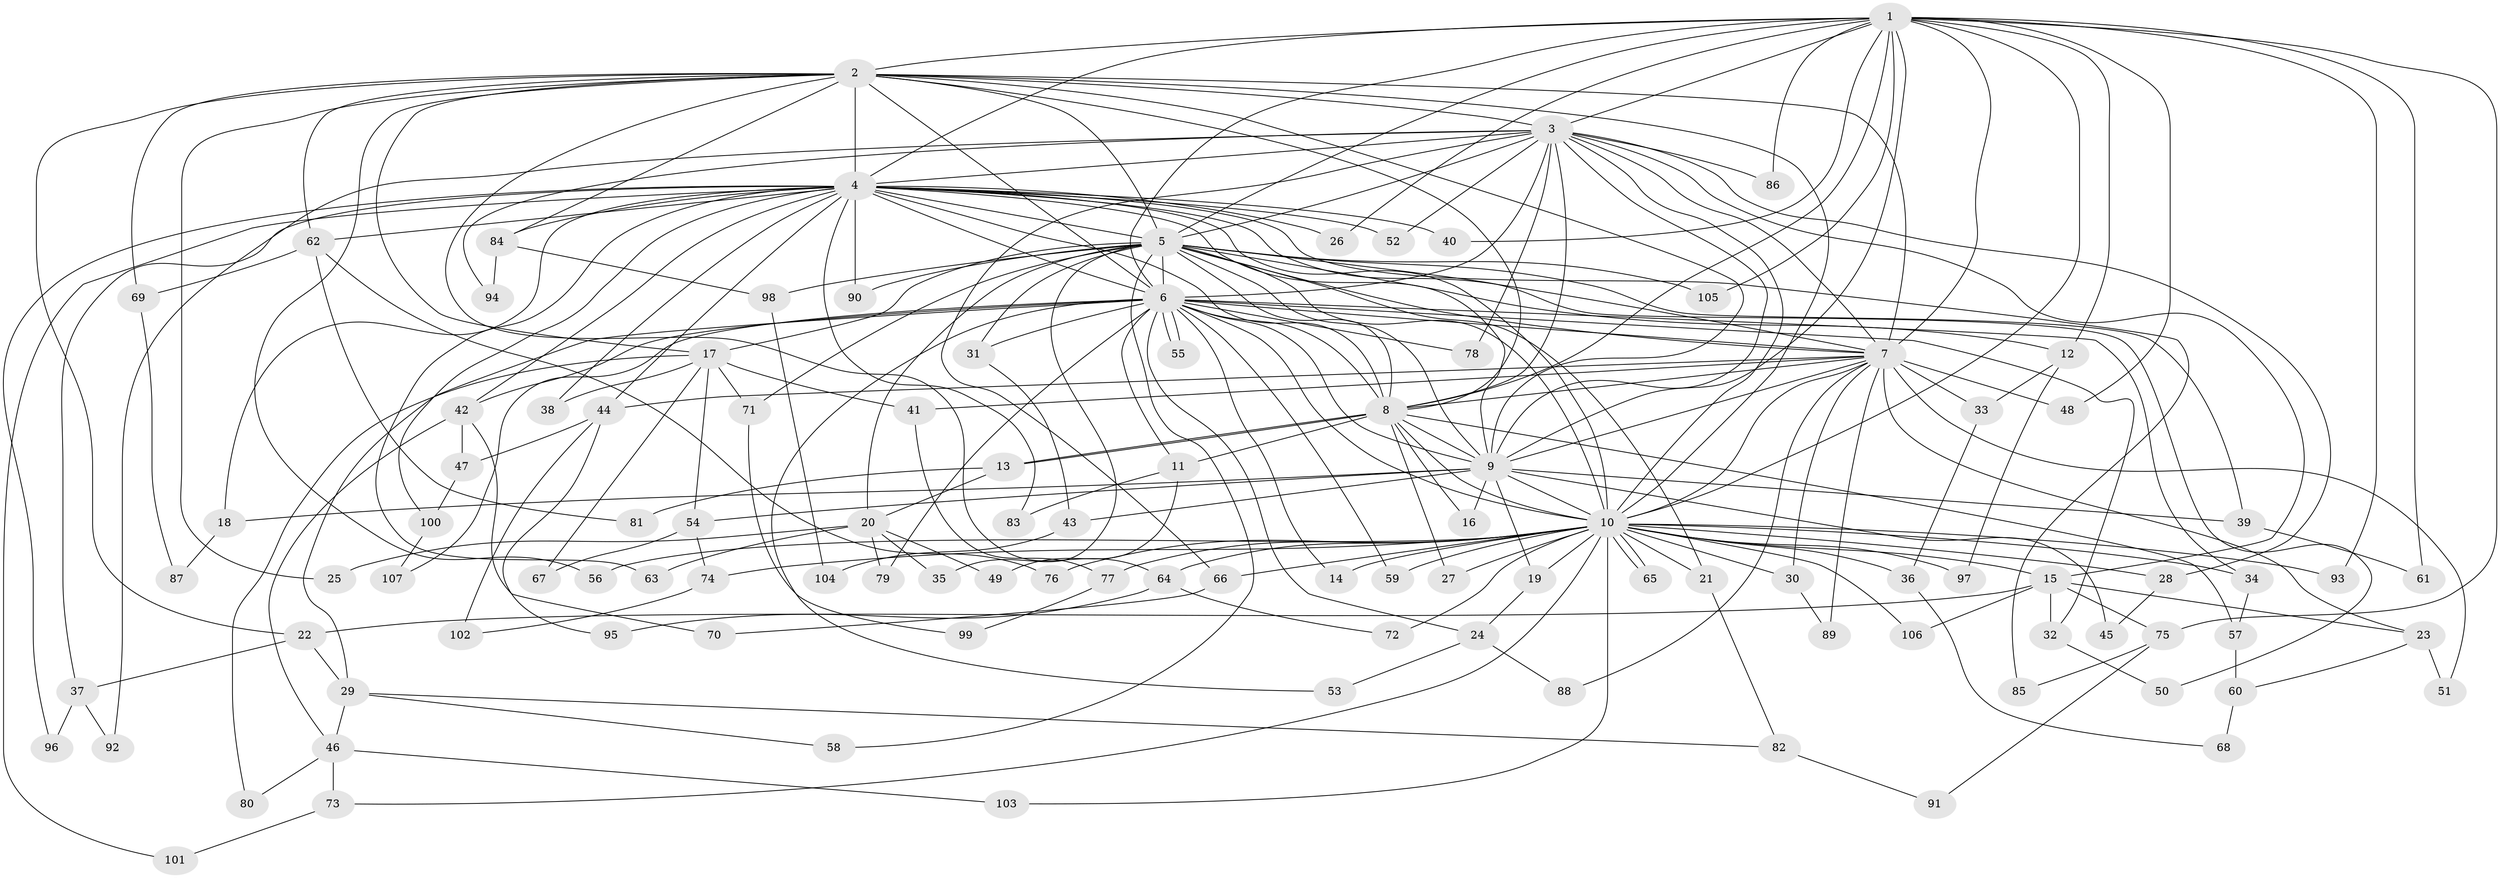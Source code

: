 // coarse degree distribution, {15: 0.04, 13: 0.013333333333333334, 3: 0.3466666666666667, 24: 0.013333333333333334, 2: 0.28, 7: 0.02666666666666667, 12: 0.013333333333333334, 5: 0.06666666666666667, 16: 0.013333333333333334, 4: 0.10666666666666667, 22: 0.013333333333333334, 1: 0.02666666666666667, 28: 0.013333333333333334, 21: 0.013333333333333334, 6: 0.013333333333333334}
// Generated by graph-tools (version 1.1) at 2025/36/03/04/25 23:36:28]
// undirected, 107 vertices, 239 edges
graph export_dot {
  node [color=gray90,style=filled];
  1;
  2;
  3;
  4;
  5;
  6;
  7;
  8;
  9;
  10;
  11;
  12;
  13;
  14;
  15;
  16;
  17;
  18;
  19;
  20;
  21;
  22;
  23;
  24;
  25;
  26;
  27;
  28;
  29;
  30;
  31;
  32;
  33;
  34;
  35;
  36;
  37;
  38;
  39;
  40;
  41;
  42;
  43;
  44;
  45;
  46;
  47;
  48;
  49;
  50;
  51;
  52;
  53;
  54;
  55;
  56;
  57;
  58;
  59;
  60;
  61;
  62;
  63;
  64;
  65;
  66;
  67;
  68;
  69;
  70;
  71;
  72;
  73;
  74;
  75;
  76;
  77;
  78;
  79;
  80;
  81;
  82;
  83;
  84;
  85;
  86;
  87;
  88;
  89;
  90;
  91;
  92;
  93;
  94;
  95;
  96;
  97;
  98;
  99;
  100;
  101;
  102;
  103;
  104;
  105;
  106;
  107;
  1 -- 2;
  1 -- 3;
  1 -- 4;
  1 -- 5;
  1 -- 6;
  1 -- 7;
  1 -- 8;
  1 -- 9;
  1 -- 10;
  1 -- 12;
  1 -- 26;
  1 -- 40;
  1 -- 48;
  1 -- 61;
  1 -- 75;
  1 -- 86;
  1 -- 93;
  1 -- 105;
  2 -- 3;
  2 -- 4;
  2 -- 5;
  2 -- 6;
  2 -- 7;
  2 -- 8;
  2 -- 9;
  2 -- 10;
  2 -- 17;
  2 -- 22;
  2 -- 25;
  2 -- 56;
  2 -- 62;
  2 -- 64;
  2 -- 69;
  2 -- 84;
  3 -- 4;
  3 -- 5;
  3 -- 6;
  3 -- 7;
  3 -- 8;
  3 -- 9;
  3 -- 10;
  3 -- 15;
  3 -- 28;
  3 -- 52;
  3 -- 66;
  3 -- 78;
  3 -- 86;
  3 -- 92;
  3 -- 94;
  4 -- 5;
  4 -- 6;
  4 -- 7;
  4 -- 8;
  4 -- 9;
  4 -- 10;
  4 -- 18;
  4 -- 26;
  4 -- 37;
  4 -- 38;
  4 -- 40;
  4 -- 42;
  4 -- 44;
  4 -- 52;
  4 -- 62;
  4 -- 63;
  4 -- 83;
  4 -- 84;
  4 -- 85;
  4 -- 90;
  4 -- 96;
  4 -- 100;
  4 -- 101;
  5 -- 6;
  5 -- 7;
  5 -- 8;
  5 -- 9;
  5 -- 10;
  5 -- 12;
  5 -- 17;
  5 -- 20;
  5 -- 21;
  5 -- 31;
  5 -- 35;
  5 -- 39;
  5 -- 50;
  5 -- 58;
  5 -- 71;
  5 -- 90;
  5 -- 98;
  5 -- 105;
  6 -- 7;
  6 -- 8;
  6 -- 9;
  6 -- 10;
  6 -- 11;
  6 -- 14;
  6 -- 24;
  6 -- 29;
  6 -- 31;
  6 -- 32;
  6 -- 34;
  6 -- 42;
  6 -- 53;
  6 -- 55;
  6 -- 55;
  6 -- 59;
  6 -- 78;
  6 -- 79;
  6 -- 107;
  7 -- 8;
  7 -- 9;
  7 -- 10;
  7 -- 23;
  7 -- 30;
  7 -- 33;
  7 -- 41;
  7 -- 44;
  7 -- 48;
  7 -- 51;
  7 -- 88;
  7 -- 89;
  8 -- 9;
  8 -- 10;
  8 -- 11;
  8 -- 13;
  8 -- 13;
  8 -- 16;
  8 -- 27;
  8 -- 57;
  9 -- 10;
  9 -- 16;
  9 -- 18;
  9 -- 19;
  9 -- 39;
  9 -- 43;
  9 -- 45;
  9 -- 54;
  10 -- 14;
  10 -- 15;
  10 -- 19;
  10 -- 21;
  10 -- 27;
  10 -- 28;
  10 -- 30;
  10 -- 34;
  10 -- 36;
  10 -- 56;
  10 -- 59;
  10 -- 64;
  10 -- 65;
  10 -- 65;
  10 -- 66;
  10 -- 72;
  10 -- 73;
  10 -- 74;
  10 -- 76;
  10 -- 77;
  10 -- 93;
  10 -- 97;
  10 -- 103;
  10 -- 106;
  11 -- 49;
  11 -- 83;
  12 -- 33;
  12 -- 97;
  13 -- 20;
  13 -- 81;
  15 -- 22;
  15 -- 23;
  15 -- 32;
  15 -- 75;
  15 -- 106;
  17 -- 38;
  17 -- 41;
  17 -- 54;
  17 -- 67;
  17 -- 71;
  17 -- 80;
  18 -- 87;
  19 -- 24;
  20 -- 25;
  20 -- 35;
  20 -- 49;
  20 -- 63;
  20 -- 79;
  21 -- 82;
  22 -- 29;
  22 -- 37;
  23 -- 51;
  23 -- 60;
  24 -- 53;
  24 -- 88;
  28 -- 45;
  29 -- 46;
  29 -- 58;
  29 -- 82;
  30 -- 89;
  31 -- 43;
  32 -- 50;
  33 -- 36;
  34 -- 57;
  36 -- 68;
  37 -- 92;
  37 -- 96;
  39 -- 61;
  41 -- 77;
  42 -- 46;
  42 -- 47;
  42 -- 70;
  43 -- 104;
  44 -- 47;
  44 -- 95;
  44 -- 102;
  46 -- 73;
  46 -- 80;
  46 -- 103;
  47 -- 100;
  54 -- 67;
  54 -- 74;
  57 -- 60;
  60 -- 68;
  62 -- 69;
  62 -- 76;
  62 -- 81;
  64 -- 72;
  64 -- 95;
  66 -- 70;
  69 -- 87;
  71 -- 99;
  73 -- 101;
  74 -- 102;
  75 -- 85;
  75 -- 91;
  77 -- 99;
  82 -- 91;
  84 -- 94;
  84 -- 98;
  98 -- 104;
  100 -- 107;
}
